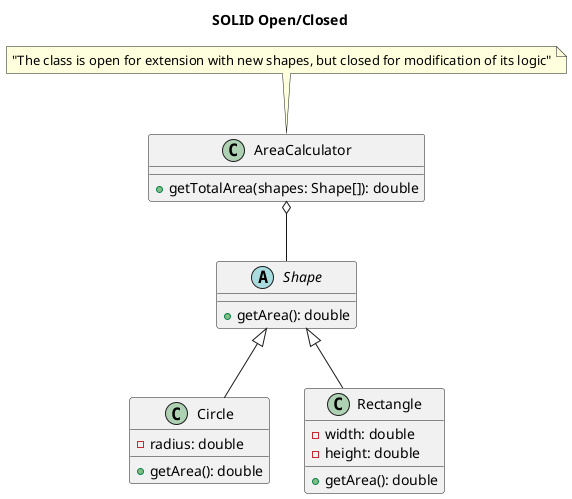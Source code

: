 @startuml

title SOLID Open/Closed

abstract class Shape {
  +getArea(): double
}

class Circle extends Shape{
  -radius: double
  +getArea(): double
}

class Rectangle extends Shape{
  -width: double
  -height: double
  +getArea(): double
}

class AreaCalculator {
  +getTotalArea(shapes: Shape[]): double
}

AreaCalculator o-- Shape

note top of AreaCalculator
  "The class is open for extension with new shapes, but closed for modification of its logic"
end note

@enduml